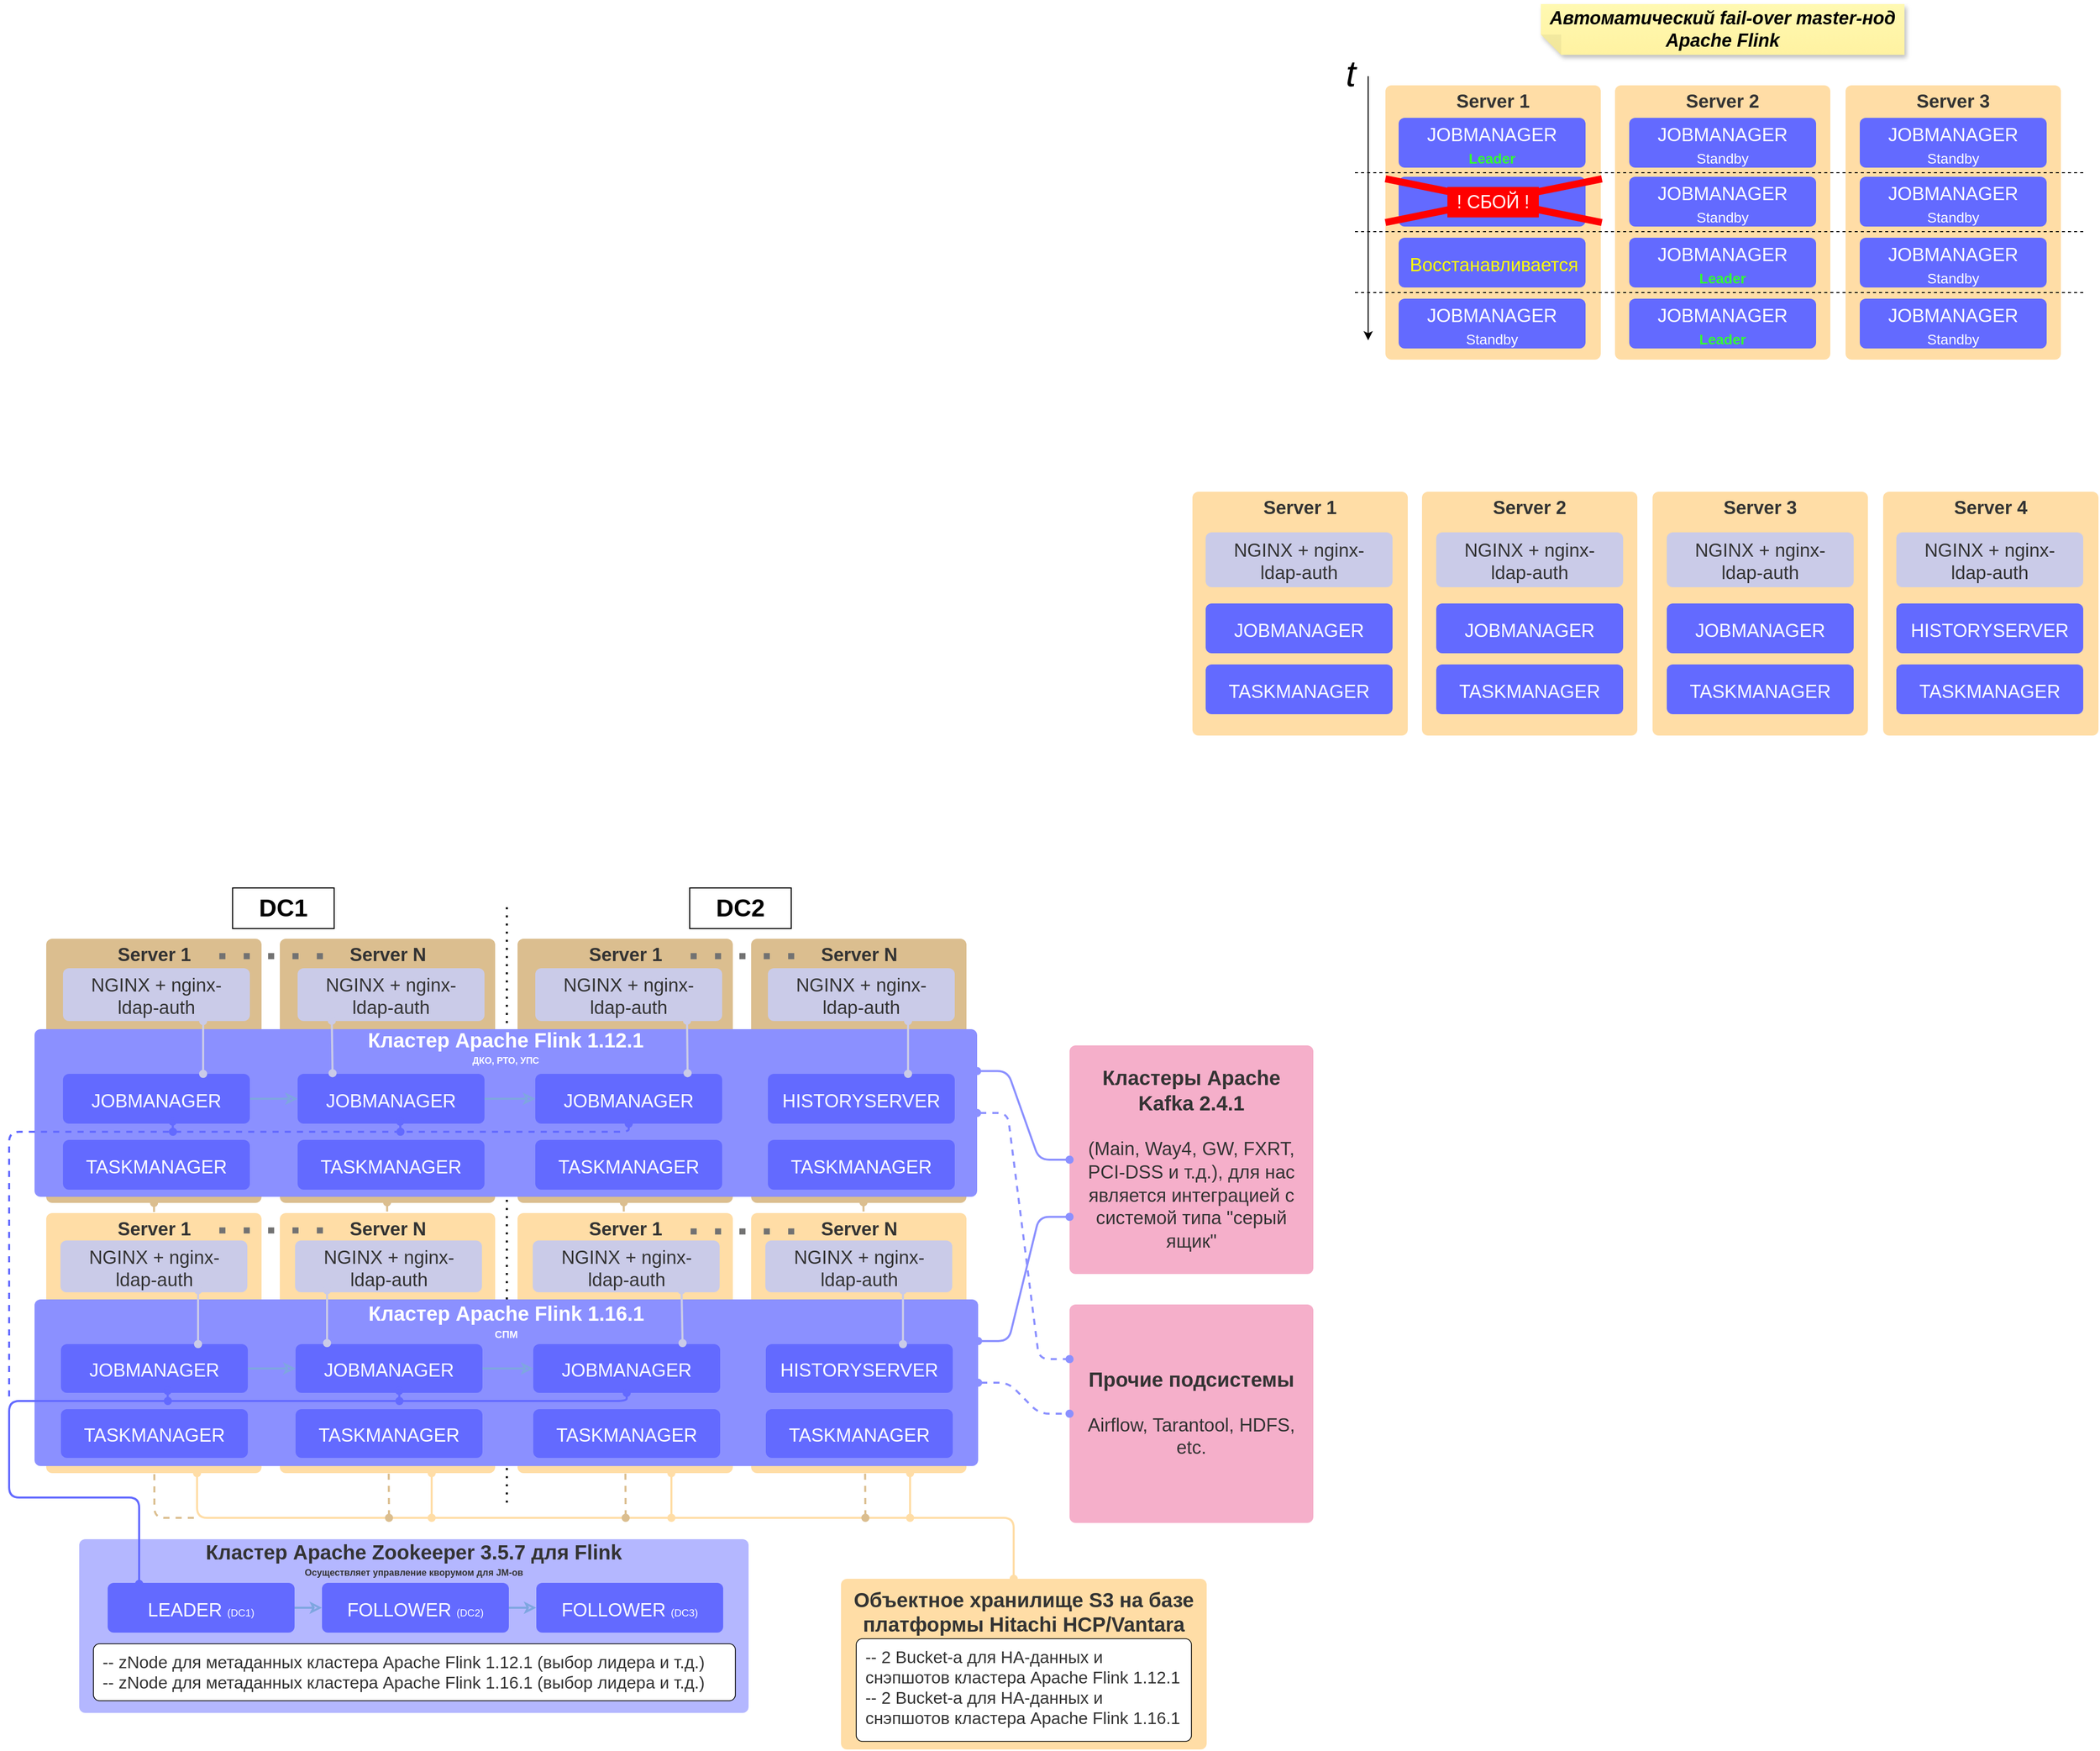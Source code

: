 <mxfile version="24.4.0" type="github">
  <diagram name="Page-1" id="cCI0zkhlKhUhfMkDJvHl">
    <mxGraphModel dx="2074" dy="1961" grid="1" gridSize="10" guides="1" tooltips="1" connect="1" arrows="1" fold="1" page="1" pageScale="1" pageWidth="1169" pageHeight="827" math="0" shadow="0">
      <root>
        <mxCell id="0" />
        <mxCell id="1" parent="0" />
        <UserObject label="Server 1" lucidchartObjectId="HypIMii0T2fg" id="IuxpBFWN_IE3AxqQZIlk-2">
          <mxCell style="html=1;overflow=block;blockSpacing=1;whiteSpace=wrap;fontSize=18.3;fontColor=#333333;fontStyle=1;spacingLeft=8.4;spacingRight=8.4;spacingTop=2.4;spacing=3.6;verticalAlign=top;strokeOpacity=0;fillOpacity=100;rounded=1;absoluteArcSize=1;arcSize=12;fillColor=#ffdda6;strokeWidth=0.8;" parent="1" vertex="1">
            <mxGeometry x="1460" y="-590" width="212" height="270" as="geometry" />
          </mxCell>
        </UserObject>
        <UserObject label="Server 2" lucidchartObjectId="kbqIFTrSSb0c" id="IuxpBFWN_IE3AxqQZIlk-3">
          <mxCell style="html=1;overflow=block;blockSpacing=1;whiteSpace=wrap;fontSize=18.3;fontColor=#333333;fontStyle=1;spacingLeft=8.4;spacingRight=8.4;spacingTop=2.4;spacing=3.6;verticalAlign=top;strokeOpacity=0;fillOpacity=100;rounded=1;absoluteArcSize=1;arcSize=12;fillColor=#ffdda6;strokeWidth=0.8;" parent="1" vertex="1">
            <mxGeometry x="1686" y="-590" width="212" height="270" as="geometry" />
          </mxCell>
        </UserObject>
        <UserObject label="Server 3" lucidchartObjectId="kgqIT20~Yh46" id="IuxpBFWN_IE3AxqQZIlk-4">
          <mxCell style="html=1;overflow=block;blockSpacing=1;whiteSpace=wrap;fontSize=18.3;fontColor=#333333;fontStyle=1;spacingLeft=8.4;spacingRight=8.4;spacingTop=2.4;spacing=3.6;verticalAlign=top;strokeOpacity=0;fillOpacity=100;rounded=1;absoluteArcSize=1;arcSize=12;fillColor=#ffdda6;strokeWidth=0.8;" parent="1" vertex="1">
            <mxGeometry x="1913" y="-590" width="212" height="270" as="geometry" />
          </mxCell>
        </UserObject>
        <UserObject label="Server 1" lucidchartObjectId="HypIMii0T2fg" id="IuxpBFWN_IE3AxqQZIlk-6">
          <mxCell style="html=1;overflow=block;blockSpacing=1;whiteSpace=wrap;fontSize=18.3;fontColor=#333333;fontStyle=1;spacingLeft=8.4;spacingRight=8.4;spacingTop=2.4;spacing=3.6;verticalAlign=top;strokeOpacity=0;fillOpacity=100;rounded=1;absoluteArcSize=1;arcSize=12;fillColor=#ffdda6;strokeWidth=0.8;" parent="1" vertex="1">
            <mxGeometry x="1270" y="-190" width="212" height="240" as="geometry" />
          </mxCell>
        </UserObject>
        <UserObject label="Server 2" lucidchartObjectId="kbqIFTrSSb0c" id="IuxpBFWN_IE3AxqQZIlk-7">
          <mxCell style="html=1;overflow=block;blockSpacing=1;whiteSpace=wrap;fontSize=18.3;fontColor=#333333;fontStyle=1;spacingLeft=8.4;spacingRight=8.4;spacingTop=2.4;spacing=3.6;verticalAlign=top;strokeOpacity=0;fillOpacity=100;rounded=1;absoluteArcSize=1;arcSize=12;fillColor=#ffdda6;strokeWidth=0.8;" parent="1" vertex="1">
            <mxGeometry x="1496" y="-190" width="212" height="240" as="geometry" />
          </mxCell>
        </UserObject>
        <UserObject label="Server 3" lucidchartObjectId="kgqIT20~Yh46" id="IuxpBFWN_IE3AxqQZIlk-8">
          <mxCell style="html=1;overflow=block;blockSpacing=1;whiteSpace=wrap;fontSize=18.3;fontColor=#333333;fontStyle=1;spacingLeft=8.4;spacingRight=8.4;spacingTop=2.4;spacing=3.6;verticalAlign=top;strokeOpacity=0;fillOpacity=100;rounded=1;absoluteArcSize=1;arcSize=12;fillColor=#ffdda6;strokeWidth=0.8;" parent="1" vertex="1">
            <mxGeometry x="1723" y="-190" width="212" height="240" as="geometry" />
          </mxCell>
        </UserObject>
        <UserObject label="Server 4" lucidchartObjectId="NgqIsRjEYktH" id="IuxpBFWN_IE3AxqQZIlk-9">
          <mxCell style="html=1;overflow=block;blockSpacing=1;whiteSpace=wrap;fontSize=18.3;fontColor=#333333;fontStyle=1;spacingLeft=8.4;spacingRight=8.4;spacingTop=2.4;spacing=3.6;verticalAlign=top;strokeOpacity=0;fillOpacity=100;rounded=1;absoluteArcSize=1;arcSize=12;fillColor=#ffdda6;strokeWidth=0.8;" parent="1" vertex="1">
            <mxGeometry x="1950" y="-190" width="212" height="240" as="geometry" />
          </mxCell>
        </UserObject>
        <UserObject label="JOBMANAGER&lt;br&gt;&lt;font color=&quot;#33ff33&quot; style=&quot;font-size: 14px;&quot;&gt;&lt;b&gt;Leader&lt;/b&gt;&lt;/font&gt;" lucidchartObjectId="HypInYoTSrlu" id="IuxpBFWN_IE3AxqQZIlk-11">
          <mxCell style="html=1;overflow=block;blockSpacing=1;whiteSpace=wrap;fontSize=18.3;fontColor=#ffffff;align=center;spacingLeft=8.4;spacingRight=8.4;spacingTop=2.4;spacing=3.6;strokeOpacity=0;fillOpacity=100;rounded=1;absoluteArcSize=1;arcSize=12;fillColor=#636aff;strokeWidth=0.8;" parent="1" vertex="1">
            <mxGeometry x="1473" y="-558" width="184" height="49" as="geometry" />
          </mxCell>
        </UserObject>
        <UserObject label="JOBMANAGER&lt;br&gt;&lt;font style=&quot;font-size: 14px;&quot;&gt;Standby&lt;/font&gt;" lucidchartObjectId="RXpI0It2jUcH" id="IuxpBFWN_IE3AxqQZIlk-13">
          <mxCell style="html=1;overflow=block;blockSpacing=1;whiteSpace=wrap;fontSize=18.3;fontColor=#ffffff;align=center;spacingLeft=8.4;spacingRight=8.4;spacingTop=2.4;spacing=3.6;strokeOpacity=0;fillOpacity=100;rounded=1;absoluteArcSize=1;arcSize=12;fillColor=#636aff;strokeWidth=0.8;" parent="1" vertex="1">
            <mxGeometry x="1700" y="-558" width="184" height="49" as="geometry" />
          </mxCell>
        </UserObject>
        <UserObject label="JOBMANAGER&lt;font style=&quot;font-size: 11px;&quot;&gt;&lt;br&gt;&lt;/font&gt;&lt;font style=&quot;font-size: 14px;&quot;&gt;Standby&lt;/font&gt;" lucidchartObjectId="1XpI324HXPmj" id="IuxpBFWN_IE3AxqQZIlk-15">
          <mxCell style="html=1;overflow=block;blockSpacing=1;whiteSpace=wrap;fontSize=18.3;fontColor=#ffffff;align=center;spacingLeft=8.4;spacingRight=8.4;spacingTop=2.4;spacing=3.6;strokeOpacity=0;fillOpacity=100;rounded=1;absoluteArcSize=1;arcSize=12;fillColor=#636aff;strokeWidth=0.8;" parent="1" vertex="1">
            <mxGeometry x="1927" y="-558" width="184" height="49" as="geometry" />
          </mxCell>
        </UserObject>
        <UserObject label="JOBMANAGER" lucidchartObjectId="HypInYoTSrlu" id="IuxpBFWN_IE3AxqQZIlk-19">
          <mxCell style="html=1;overflow=block;blockSpacing=1;whiteSpace=wrap;fontSize=18.3;fontColor=#ffffff;align=center;spacingLeft=8.4;spacingRight=8.4;spacingTop=2.4;spacing=3.6;strokeOpacity=0;fillOpacity=100;rounded=1;absoluteArcSize=1;arcSize=12;fillColor=#636aff;strokeWidth=0.8;" parent="1" vertex="1">
            <mxGeometry x="1283" y="-80" width="184" height="49" as="geometry" />
          </mxCell>
        </UserObject>
        <UserObject label="TASKMANAGER" lucidchartObjectId="HypIgOagNPgA" id="IuxpBFWN_IE3AxqQZIlk-20">
          <mxCell style="html=1;overflow=block;blockSpacing=1;whiteSpace=wrap;fontSize=18.3;fontColor=#ffffff;align=center;spacingLeft=8.4;spacingRight=8.4;spacingTop=2.4;spacing=3.6;strokeOpacity=0;fillOpacity=100;rounded=1;absoluteArcSize=1;arcSize=12;fillColor=#636aff;strokeWidth=0.8;" parent="1" vertex="1">
            <mxGeometry x="1283" y="-20" width="184" height="49" as="geometry" />
          </mxCell>
        </UserObject>
        <UserObject label="JOBMANAGER" lucidchartObjectId="RXpI0It2jUcH" id="IuxpBFWN_IE3AxqQZIlk-21">
          <mxCell style="html=1;overflow=block;blockSpacing=1;whiteSpace=wrap;fontSize=18.3;fontColor=#ffffff;align=center;spacingLeft=8.4;spacingRight=8.4;spacingTop=2.4;spacing=3.6;strokeOpacity=0;fillOpacity=100;rounded=1;absoluteArcSize=1;arcSize=12;fillColor=#636aff;strokeWidth=0.8;" parent="1" vertex="1">
            <mxGeometry x="1510" y="-80" width="184" height="49" as="geometry" />
          </mxCell>
        </UserObject>
        <UserObject label="TASKMANAGER" lucidchartObjectId="RXpIgnX.f~PW" id="IuxpBFWN_IE3AxqQZIlk-22">
          <mxCell style="html=1;overflow=block;blockSpacing=1;whiteSpace=wrap;fontSize=18.3;fontColor=#ffffff;align=center;spacingLeft=8.4;spacingRight=8.4;spacingTop=2.4;spacing=3.6;strokeOpacity=0;fillOpacity=100;rounded=1;absoluteArcSize=1;arcSize=12;fillColor=#636aff;strokeWidth=0.8;" parent="1" vertex="1">
            <mxGeometry x="1510" y="-20" width="184" height="49" as="geometry" />
          </mxCell>
        </UserObject>
        <UserObject label="JOBMANAGER" lucidchartObjectId="1XpI324HXPmj" id="IuxpBFWN_IE3AxqQZIlk-23">
          <mxCell style="html=1;overflow=block;blockSpacing=1;whiteSpace=wrap;fontSize=18.3;fontColor=#ffffff;align=center;spacingLeft=8.4;spacingRight=8.4;spacingTop=2.4;spacing=3.6;strokeOpacity=0;fillOpacity=100;rounded=1;absoluteArcSize=1;arcSize=12;fillColor=#636aff;strokeWidth=0.8;" parent="1" vertex="1">
            <mxGeometry x="1737" y="-80" width="184" height="49" as="geometry" />
          </mxCell>
        </UserObject>
        <UserObject label="TASKMANAGER" lucidchartObjectId="1XpItajlC~17" id="IuxpBFWN_IE3AxqQZIlk-24">
          <mxCell style="html=1;overflow=block;blockSpacing=1;whiteSpace=wrap;fontSize=18.3;fontColor=#ffffff;align=center;spacingLeft=8.4;spacingRight=8.4;spacingTop=2.4;spacing=3.6;strokeOpacity=0;fillOpacity=100;rounded=1;absoluteArcSize=1;arcSize=12;fillColor=#636aff;strokeWidth=0.8;" parent="1" vertex="1">
            <mxGeometry x="1737" y="-20" width="184" height="49" as="geometry" />
          </mxCell>
        </UserObject>
        <UserObject label="HISTORYSERVER" lucidchartObjectId="8XpIVe4FQzVd" id="IuxpBFWN_IE3AxqQZIlk-25">
          <mxCell style="html=1;overflow=block;blockSpacing=1;whiteSpace=wrap;fontSize=18.3;fontColor=#ffffff;align=center;spacingLeft=8.4;spacingRight=8.4;spacingTop=2.4;spacing=3.6;strokeOpacity=0;fillOpacity=100;rounded=1;absoluteArcSize=1;arcSize=12;fillColor=#636aff;strokeWidth=0.8;" parent="1" vertex="1">
            <mxGeometry x="1963" y="-80" width="184" height="49" as="geometry" />
          </mxCell>
        </UserObject>
        <UserObject label="TASKMANAGER" lucidchartObjectId="8XpI6pTr3cQC" id="IuxpBFWN_IE3AxqQZIlk-26">
          <mxCell style="html=1;overflow=block;blockSpacing=1;whiteSpace=wrap;fontSize=18.3;fontColor=#ffffff;align=center;spacingLeft=8.4;spacingRight=8.4;spacingTop=2.4;spacing=3.6;strokeOpacity=0;fillOpacity=100;rounded=1;absoluteArcSize=1;arcSize=12;fillColor=#636aff;strokeWidth=0.8;" parent="1" vertex="1">
            <mxGeometry x="1963" y="-20" width="184" height="49" as="geometry" />
          </mxCell>
        </UserObject>
        <UserObject label="NGINX + nginx-ldap-auth" lucidchartObjectId="HypIE5tfspSB" id="IuxpBFWN_IE3AxqQZIlk-31">
          <mxCell style="html=1;overflow=block;blockSpacing=1;whiteSpace=wrap;fontSize=18.3;fontColor=#333333;align=center;spacingLeft=8.4;spacingRight=8.4;spacingTop=2.4;spacing=3.6;verticalAlign=middle;strokeOpacity=0;fillOpacity=100;rounded=1;absoluteArcSize=1;arcSize=12;fillColor=#CACBE8;strokeWidth=0.8;" parent="1" vertex="1">
            <mxGeometry x="1283" y="-150" width="184" height="54" as="geometry" />
          </mxCell>
        </UserObject>
        <UserObject label="NGINX + nginx-ldap-auth" lucidchartObjectId="RXpI~8YFsiHd" id="IuxpBFWN_IE3AxqQZIlk-32">
          <mxCell style="html=1;overflow=block;blockSpacing=1;whiteSpace=wrap;fontSize=18.3;fontColor=#333333;align=center;spacingLeft=8.4;spacingRight=8.4;spacingTop=2.4;spacing=3.6;verticalAlign=middle;strokeOpacity=0;fillOpacity=100;rounded=1;absoluteArcSize=1;arcSize=12;fillColor=#CACBE8;strokeWidth=0.8;" parent="1" vertex="1">
            <mxGeometry x="1510" y="-150" width="184" height="54" as="geometry" />
          </mxCell>
        </UserObject>
        <UserObject label="NGINX + nginx-ldap-auth" lucidchartObjectId="1XpIAn_rVOTK" id="IuxpBFWN_IE3AxqQZIlk-33">
          <mxCell style="html=1;overflow=block;blockSpacing=1;whiteSpace=wrap;fontSize=18.3;fontColor=#333333;align=center;spacingLeft=8.4;spacingRight=8.4;spacingTop=2.4;spacing=3.6;verticalAlign=middle;strokeOpacity=0;fillOpacity=100;rounded=1;absoluteArcSize=1;arcSize=12;fillColor=#CACBE8;strokeWidth=0.8;" parent="1" vertex="1">
            <mxGeometry x="1737" y="-150" width="184" height="54" as="geometry" />
          </mxCell>
        </UserObject>
        <UserObject label="NGINX + nginx-ldap-auth" lucidchartObjectId="8XpIHrtV3hBn" id="IuxpBFWN_IE3AxqQZIlk-34">
          <mxCell style="html=1;overflow=block;blockSpacing=1;whiteSpace=wrap;fontSize=18.3;fontColor=#333333;align=center;spacingLeft=8.4;spacingRight=8.4;spacingTop=2.4;spacing=3.6;verticalAlign=middle;strokeOpacity=0;fillOpacity=100;rounded=1;absoluteArcSize=1;arcSize=12;fillColor=#CACBE8;strokeWidth=0.8;strokeColor=#CACBE8;" parent="1" vertex="1">
            <mxGeometry x="1963" y="-150" width="184" height="54" as="geometry" />
          </mxCell>
        </UserObject>
        <mxCell id="yILMz_F42p3W7vGwvf6j-2" style="edgeStyle=none;rounded=1;jumpStyle=none;orthogonalLoop=1;jettySize=auto;html=1;entryX=0.5;entryY=0;entryDx=0;entryDy=0;startArrow=oval;startFill=1;endArrow=oval;endFill=1;strokeColor=#FFDDA6;strokeWidth=2;" parent="1" edge="1">
          <mxGeometry relative="1" as="geometry">
            <Array as="points">
              <mxPoint x="290" y="820" />
              <mxPoint x="1094" y="820" />
            </Array>
            <mxPoint x="290" y="776" as="sourcePoint" />
            <mxPoint x="1094" y="880" as="targetPoint" />
          </mxGeometry>
        </mxCell>
        <mxCell id="yILMz_F42p3W7vGwvf6j-3" style="edgeStyle=none;rounded=1;jumpStyle=none;orthogonalLoop=1;jettySize=auto;html=1;exitX=0.517;exitY=0.998;exitDx=0;exitDy=0;startArrow=oval;startFill=1;endArrow=oval;endFill=1;strokeColor=#DBBE8F;strokeWidth=2;exitPerimeter=0;dashed=1;" parent="1" edge="1">
          <mxGeometry relative="1" as="geometry">
            <mxPoint x="946.104" y="509.48" as="sourcePoint" />
            <mxPoint x="948" y="820" as="targetPoint" />
          </mxGeometry>
        </mxCell>
        <mxCell id="yILMz_F42p3W7vGwvf6j-4" style="edgeStyle=none;rounded=1;jumpStyle=none;orthogonalLoop=1;jettySize=auto;html=1;exitX=0.517;exitY=0.998;exitDx=0;exitDy=0;startArrow=oval;startFill=1;endArrow=oval;endFill=1;strokeColor=#DBBE8F;strokeWidth=2;exitPerimeter=0;dashed=1;" parent="1" edge="1">
          <mxGeometry relative="1" as="geometry">
            <mxPoint x="710.104" y="509.48" as="sourcePoint" />
            <mxPoint x="712" y="820" as="targetPoint" />
          </mxGeometry>
        </mxCell>
        <mxCell id="yILMz_F42p3W7vGwvf6j-5" style="edgeStyle=none;rounded=1;jumpStyle=none;orthogonalLoop=1;jettySize=auto;html=1;exitX=0.517;exitY=0.998;exitDx=0;exitDy=0;startArrow=oval;startFill=1;endArrow=oval;endFill=1;strokeColor=#DBBE8F;strokeWidth=2;exitPerimeter=0;dashed=1;" parent="1" edge="1">
          <mxGeometry relative="1" as="geometry">
            <mxPoint x="477.104" y="509.48" as="sourcePoint" />
            <mxPoint x="479" y="820" as="targetPoint" />
          </mxGeometry>
        </mxCell>
        <mxCell id="yILMz_F42p3W7vGwvf6j-6" style="edgeStyle=none;rounded=1;jumpStyle=none;orthogonalLoop=1;jettySize=auto;html=1;startArrow=oval;startFill=1;endArrow=none;endFill=0;strokeColor=#DBBE8F;strokeWidth=2;dashed=1;" parent="1" source="yILMz_F42p3W7vGwvf6j-8" edge="1">
          <mxGeometry relative="1" as="geometry">
            <mxPoint x="256" y="776" as="sourcePoint" />
            <mxPoint x="290" y="820" as="targetPoint" />
            <Array as="points">
              <mxPoint x="248" y="820" />
            </Array>
          </mxGeometry>
        </mxCell>
        <mxCell id="yILMz_F42p3W7vGwvf6j-7" value="" style="endArrow=none;dashed=1;html=1;dashPattern=1 3;strokeWidth=2;rounded=0;" parent="1" edge="1">
          <mxGeometry width="50" height="50" relative="1" as="geometry">
            <mxPoint x="595" y="805" as="sourcePoint" />
            <mxPoint x="595" y="215" as="targetPoint" />
          </mxGeometry>
        </mxCell>
        <UserObject label="Server 1" lucidchartObjectId="HypIMii0T2fg" id="yILMz_F42p3W7vGwvf6j-8">
          <mxCell style="html=1;overflow=block;blockSpacing=1;whiteSpace=wrap;fontSize=18.3;fontColor=#333333;fontStyle=1;spacingLeft=8.4;spacingRight=8.4;spacingTop=2.4;spacing=3.6;verticalAlign=top;strokeOpacity=0;fillOpacity=100;rounded=1;absoluteArcSize=1;arcSize=12;fillColor=#DBBE8F;strokeWidth=0.8;" parent="1" vertex="1">
            <mxGeometry x="141.5" y="250" width="212" height="260" as="geometry" />
          </mxCell>
        </UserObject>
        <UserObject label="Server N" lucidchartObjectId="kbqIFTrSSb0c" id="yILMz_F42p3W7vGwvf6j-9">
          <mxCell style="html=1;overflow=block;blockSpacing=1;whiteSpace=wrap;fontSize=18.3;fontColor=#333333;fontStyle=1;spacingLeft=8.4;spacingRight=8.4;spacingTop=2.4;spacing=3.6;verticalAlign=top;strokeOpacity=0;fillOpacity=100;rounded=1;absoluteArcSize=1;arcSize=12;fillColor=#DBBE8F;strokeWidth=0.8;" parent="1" vertex="1">
            <mxGeometry x="371.5" y="250" width="212" height="260" as="geometry" />
          </mxCell>
        </UserObject>
        <UserObject label="Server 1" lucidchartObjectId="kgqIT20~Yh46" id="yILMz_F42p3W7vGwvf6j-10">
          <mxCell style="html=1;overflow=block;blockSpacing=1;whiteSpace=wrap;fontSize=18.3;fontColor=#333333;fontStyle=1;spacingLeft=8.4;spacingRight=8.4;spacingTop=2.4;spacing=3.6;verticalAlign=top;strokeOpacity=0;fillOpacity=100;rounded=1;absoluteArcSize=1;arcSize=12;fillColor=#DBBE8F;strokeWidth=0.8;" parent="1" vertex="1">
            <mxGeometry x="605.5" y="250" width="212" height="260" as="geometry" />
          </mxCell>
        </UserObject>
        <UserObject label="Server N" lucidchartObjectId="NgqIsRjEYktH" id="yILMz_F42p3W7vGwvf6j-11">
          <mxCell style="html=1;overflow=block;blockSpacing=1;whiteSpace=wrap;fontSize=18.3;fontColor=#333333;fontStyle=1;spacingLeft=8.4;spacingRight=8.4;spacingTop=2.4;spacing=3.6;verticalAlign=top;strokeOpacity=0;fillOpacity=100;rounded=1;absoluteArcSize=1;arcSize=12;fillColor=#DBBE8F;strokeWidth=0.8;" parent="1" vertex="1">
            <mxGeometry x="835.5" y="250" width="212" height="260" as="geometry" />
          </mxCell>
        </UserObject>
        <UserObject label="Server 1" lucidchartObjectId="HypIMii0T2fg" id="yILMz_F42p3W7vGwvf6j-12">
          <mxCell style="html=1;overflow=block;blockSpacing=1;whiteSpace=wrap;fontSize=18.3;fontColor=#333333;fontStyle=1;spacingLeft=8.4;spacingRight=8.4;spacingTop=2.4;spacing=3.6;verticalAlign=top;strokeOpacity=0;fillOpacity=100;rounded=1;absoluteArcSize=1;arcSize=12;fillColor=#ffdda6;strokeWidth=0.8;" parent="1" vertex="1">
            <mxGeometry x="141.5" y="520" width="212" height="256" as="geometry" />
          </mxCell>
        </UserObject>
        <UserObject label="Server N" lucidchartObjectId="kbqIFTrSSb0c" id="yILMz_F42p3W7vGwvf6j-13">
          <mxCell style="html=1;overflow=block;blockSpacing=1;whiteSpace=wrap;fontSize=18.3;fontColor=#333333;fontStyle=1;spacingLeft=8.4;spacingRight=8.4;spacingTop=2.4;spacing=3.6;verticalAlign=top;strokeOpacity=0;fillOpacity=100;rounded=1;absoluteArcSize=1;arcSize=12;fillColor=#ffdda6;strokeWidth=0.8;" parent="1" vertex="1">
            <mxGeometry x="371.5" y="520" width="212" height="256" as="geometry" />
          </mxCell>
        </UserObject>
        <UserObject label="Server 1" lucidchartObjectId="kgqIT20~Yh46" id="yILMz_F42p3W7vGwvf6j-14">
          <mxCell style="html=1;overflow=block;blockSpacing=1;whiteSpace=wrap;fontSize=18.3;fontColor=#333333;fontStyle=1;spacingLeft=8.4;spacingRight=8.4;spacingTop=2.4;spacing=3.6;verticalAlign=top;strokeOpacity=0;fillOpacity=100;rounded=1;absoluteArcSize=1;arcSize=12;fillColor=#ffdda6;strokeWidth=0.8;" parent="1" vertex="1">
            <mxGeometry x="605.5" y="520" width="212" height="256" as="geometry" />
          </mxCell>
        </UserObject>
        <UserObject label="Server N" lucidchartObjectId="NgqIsRjEYktH" id="yILMz_F42p3W7vGwvf6j-15">
          <mxCell style="html=1;overflow=block;blockSpacing=1;whiteSpace=wrap;fontSize=18.3;fontColor=#333333;fontStyle=1;spacingLeft=8.4;spacingRight=8.4;spacingTop=2.4;spacing=3.6;verticalAlign=top;strokeOpacity=0;fillOpacity=100;rounded=1;absoluteArcSize=1;arcSize=12;fillColor=#ffdda6;strokeWidth=0.8;" parent="1" vertex="1">
            <mxGeometry x="835.5" y="520" width="212" height="256" as="geometry" />
          </mxCell>
        </UserObject>
        <UserObject label="&lt;div style=&quot;display: flex; justify-content: center; text-align: center; align-items: baseline; font-size: 0; line-height: 1.25;margin-left: 8.4px;margin-right: 8.4px;margin-top: 2.4px;margin-top: -2px;&quot;&gt;&lt;font style=&quot;line-height: 0.7;&quot; color=&quot;#FFFFFF&quot;&gt;&lt;b&gt;&lt;span&gt;&lt;span style=&quot;font-size: 20px; line-height: 1;&quot;&gt;Кластер Apache Flink 1.12.1&lt;/span&gt;&lt;/span&gt;&lt;/b&gt;&lt;/font&gt;&lt;/div&gt;&lt;div style=&quot;display: flex; justify-content: center; text-align: center; align-items: baseline; font-size: 0; line-height: 1.25;margin-left: 8.4px;margin-right: 8.4px;margin-top: 2.4px;margin-top: -2px;&quot;&gt;&lt;font color=&quot;#FFFFFF&quot;&gt;&lt;b&gt;&lt;span&gt;&lt;span style=&quot;font-size: 20px;&quot;&gt;&lt;sup&gt;&lt;font style=&quot;font-size: 9px;&quot;&gt;ДКО, РТО, УПС&lt;/font&gt;&lt;/sup&gt;&lt;br&gt;&lt;/span&gt;&lt;span style=&quot;font-size: 18.3px;&quot;&gt; &lt;/span&gt;&lt;/span&gt;&lt;/b&gt;&lt;/font&gt;&lt;/div&gt;" lucidchartObjectId="HypIWP6OqjXQ" id="yILMz_F42p3W7vGwvf6j-16">
          <mxCell style="html=1;overflow=block;blockSpacing=1;whiteSpace=wrap;fontSize=13;spacing=3.6;verticalAlign=top;strokeOpacity=0;fillOpacity=100;rounded=1;absoluteArcSize=1;arcSize=12;fillColor=#8b90ff;strokeWidth=0.8;" parent="1" vertex="1">
            <mxGeometry x="130" y="339" width="928" height="165" as="geometry" />
          </mxCell>
        </UserObject>
        <UserObject label="JOBMANAGER" lucidchartObjectId="HypInYoTSrlu" id="yILMz_F42p3W7vGwvf6j-17">
          <mxCell style="html=1;overflow=block;blockSpacing=1;whiteSpace=wrap;fontSize=18.3;fontColor=#ffffff;align=center;spacingLeft=8.4;spacingRight=8.4;spacingTop=2.4;spacing=3.6;strokeOpacity=0;fillOpacity=100;rounded=1;absoluteArcSize=1;arcSize=12;fillColor=#636aff;strokeWidth=0.8;" parent="1" vertex="1">
            <mxGeometry x="158" y="383" width="184" height="49" as="geometry" />
          </mxCell>
        </UserObject>
        <UserObject label="TASKMANAGER" lucidchartObjectId="HypIgOagNPgA" id="yILMz_F42p3W7vGwvf6j-18">
          <mxCell style="html=1;overflow=block;blockSpacing=1;whiteSpace=wrap;fontSize=18.3;fontColor=#ffffff;align=center;spacingLeft=8.4;spacingRight=8.4;spacingTop=2.4;spacing=3.6;strokeOpacity=0;fillOpacity=100;rounded=1;absoluteArcSize=1;arcSize=12;fillColor=#636aff;strokeWidth=0.8;" parent="1" vertex="1">
            <mxGeometry x="158" y="448" width="184" height="49" as="geometry" />
          </mxCell>
        </UserObject>
        <UserObject label="&lt;div style=&quot;line-height: 0.8;&quot;&gt;Кластер Apache Zookeeper 3.5.7 для Flink&lt;/div&gt;&lt;div&gt;&lt;sup&gt;&lt;font style=&quot;font-size: 9px;&quot;&gt;Осуществляет управление кворумом для JM-ов&lt;/font&gt;&lt;/sup&gt;&lt;br&gt;&lt;/div&gt;" lucidchartObjectId="HypITuTRLqrB" id="yILMz_F42p3W7vGwvf6j-19">
          <mxCell style="html=1;overflow=block;blockSpacing=1;whiteSpace=wrap;fontSize=20;fontColor=#333333;fontStyle=1;spacingLeft=8.4;spacingRight=8.4;spacingTop=2.4;spacing=3.6;verticalAlign=top;strokeOpacity=0;fillOpacity=100;rounded=1;absoluteArcSize=1;arcSize=12;fillColor=#b4b7ff;strokeWidth=0.8;" parent="1" vertex="1">
            <mxGeometry x="174" y="841" width="659" height="171" as="geometry" />
          </mxCell>
        </UserObject>
        <UserObject label="NGINX + nginx-ldap-auth" lucidchartObjectId="HypIE5tfspSB" id="yILMz_F42p3W7vGwvf6j-20">
          <mxCell style="html=1;overflow=block;blockSpacing=1;whiteSpace=wrap;fontSize=18.3;fontColor=#333333;align=center;spacingLeft=8.4;spacingRight=8.4;spacingTop=2.4;spacing=3.6;verticalAlign=middle;strokeOpacity=0;fillOpacity=100;rounded=1;absoluteArcSize=1;arcSize=12;fillColor=#CACBE8;strokeWidth=0.8;" parent="1" vertex="1">
            <mxGeometry x="158" y="279" width="184" height="52" as="geometry" />
          </mxCell>
        </UserObject>
        <UserObject label="&lt;div style=&quot;display: flex; justify-content: center; text-align: center; align-items: baseline; font-size: 0; line-height: 1.25;margin-left: 8.4px;margin-right: 8.4px;margin-top: 2.4px;margin-top: -2px;&quot;&gt;&lt;span&gt;&lt;span style=&quot;font-size:20px;color:#333333;font-weight: bold;&quot;&gt;Кластеры Apache Kafka 2.4.1&lt;br&gt;&lt;/span&gt;&lt;/span&gt;&lt;/div&gt;&lt;div style=&quot;display: flex; justify-content: center; text-align: center; align-items: baseline; font-size: 0; line-height: 1.25;margin-top: -2px;&quot;&gt;&lt;span&gt;&lt;span style=&quot;font-size:13px;color:#333333;&quot;&gt;&lt;span style=&quot;font-size:18.3px;color:#333333;&quot;&gt;&lt;br&gt;(Main, Way4, GW, FXRT, PCI-DSS и т.д.), для нас является интеграцией с системой типа &quot;серый ящик&quot;&lt;/span&gt;&lt;/span&gt;&lt;/span&gt;&lt;/div&gt;" lucidchartObjectId="HypIY8WOg9E5" id="yILMz_F42p3W7vGwvf6j-21">
          <mxCell style="html=1;overflow=block;blockSpacing=1;whiteSpace=wrap;fontSize=13;spacing=3.6;verticalAlign=middle;strokeOpacity=0;fillOpacity=100;rounded=1;absoluteArcSize=1;arcSize=12;fillColor=#f5afca;strokeWidth=0.8;fillStyle=solid;" parent="1" vertex="1">
            <mxGeometry x="1149" y="355" width="240" height="225" as="geometry" />
          </mxCell>
        </UserObject>
        <mxCell id="yILMz_F42p3W7vGwvf6j-22" style="edgeStyle=none;rounded=0;jumpStyle=none;orthogonalLoop=1;jettySize=auto;html=1;exitX=1;exitY=0.5;exitDx=0;exitDy=0;entryX=0;entryY=0.5;entryDx=0;entryDy=0;startArrow=none;startFill=0;endArrow=classic;endFill=0;strokeColor=#7EA6E0;strokeWidth=2;" parent="1" source="yILMz_F42p3W7vGwvf6j-23" target="yILMz_F42p3W7vGwvf6j-25" edge="1">
          <mxGeometry relative="1" as="geometry" />
        </mxCell>
        <UserObject label="LEADER &lt;font style=&quot;font-size: 10px;&quot;&gt;(DC1)&lt;/font&gt;" lucidchartObjectId="CHpIjHfFadM." id="yILMz_F42p3W7vGwvf6j-23">
          <mxCell style="html=1;overflow=block;blockSpacing=1;whiteSpace=wrap;fontSize=18.3;fontColor=#ffffff;align=center;spacingLeft=8.4;spacingRight=8.4;spacingTop=2.4;spacing=3.6;strokeOpacity=0;fillOpacity=100;rounded=1;absoluteArcSize=1;arcSize=12;fillColor=#636aff;strokeWidth=0.8;" parent="1" vertex="1">
            <mxGeometry x="202" y="884" width="184" height="49" as="geometry" />
          </mxCell>
        </UserObject>
        <mxCell id="yILMz_F42p3W7vGwvf6j-24" style="edgeStyle=none;rounded=0;jumpStyle=none;orthogonalLoop=1;jettySize=auto;html=1;exitX=1;exitY=0.5;exitDx=0;exitDy=0;entryX=0;entryY=0.5;entryDx=0;entryDy=0;startArrow=none;startFill=0;endArrow=classic;endFill=0;strokeColor=#7EA6E0;strokeWidth=2;" parent="1" source="yILMz_F42p3W7vGwvf6j-25" target="yILMz_F42p3W7vGwvf6j-26" edge="1">
          <mxGeometry relative="1" as="geometry" />
        </mxCell>
        <UserObject label="FOLLOWER &lt;font style=&quot;font-size: 10px;&quot;&gt;(DC2)&lt;/font&gt;" lucidchartObjectId="RHpIxsBfgAK8" id="yILMz_F42p3W7vGwvf6j-25">
          <mxCell style="html=1;overflow=block;blockSpacing=1;whiteSpace=wrap;fontSize=18.3;fontColor=#ffffff;align=center;spacingLeft=8.4;spacingRight=8.4;spacingTop=2.4;spacing=3.6;strokeOpacity=0;fillOpacity=100;rounded=1;absoluteArcSize=1;arcSize=12;fillColor=#636aff;strokeWidth=0.8;" parent="1" vertex="1">
            <mxGeometry x="413" y="884" width="184" height="49" as="geometry" />
          </mxCell>
        </UserObject>
        <UserObject label="FOLLOWER &lt;font style=&quot;font-size: 10px;&quot;&gt;(DC3)&lt;/font&gt;" lucidchartObjectId="3HpIq~od3WUW" id="yILMz_F42p3W7vGwvf6j-26">
          <mxCell style="html=1;overflow=block;blockSpacing=1;whiteSpace=wrap;fontSize=18.3;fontColor=#ffffff;align=center;spacingLeft=8.4;spacingRight=8.4;spacingTop=2.4;spacing=3.6;strokeOpacity=0;fillOpacity=100;rounded=1;absoluteArcSize=1;arcSize=12;fillColor=#636aff;strokeWidth=0.8;" parent="1" vertex="1">
            <mxGeometry x="624" y="884" width="184" height="49" as="geometry" />
          </mxCell>
        </UserObject>
        <UserObject label="Объектное хранилище S3 на базе платформы Hitachi HCP/Vantara" lucidchartObjectId="_KpIE2-JrPc8" id="yILMz_F42p3W7vGwvf6j-27">
          <mxCell style="html=1;overflow=block;blockSpacing=1;whiteSpace=wrap;fontSize=20;fontColor=#333333;fontStyle=1;align=center;spacing=9;verticalAlign=top;strokeOpacity=0;fillOpacity=100;rounded=1;absoluteArcSize=1;arcSize=12;fillColor=#ffdda6;strokeWidth=0.8;" parent="1" vertex="1">
            <mxGeometry x="924" y="880" width="360" height="168" as="geometry" />
          </mxCell>
        </UserObject>
        <UserObject label="-- zNode для метаданных кластера Apache Flink 1.12.1 (выбор лидера и т.д.)&lt;br&gt;-- zNode для метаданных кластера Apache Flink 1.16.1 (выбор лидера и т.д.)" lucidchartObjectId="hOpICrByE07x" id="yILMz_F42p3W7vGwvf6j-28">
          <mxCell style="html=1;overflow=block;blockSpacing=1;whiteSpace=wrap;fontSize=16.7;fontColor=#333333;align=left;spacing=9;verticalAlign=top;strokeOpacity=100;fillOpacity=100;rounded=1;absoluteArcSize=1;arcSize=12;fillColor=#ffffff;strokeWidth=0.8;" parent="1" vertex="1">
            <mxGeometry x="188" y="944" width="632" height="56" as="geometry" />
          </mxCell>
        </UserObject>
        <UserObject label="-- 2 Bucket-а для HA-данных и снэпшотов кластера Apache Flink 1.12.1&lt;br&gt;-- 2 Bucket-а для HA-данных и снэпшотов кластера Apache Flink 1.16.1" lucidchartObjectId="fSpIcaWIN3Va" id="yILMz_F42p3W7vGwvf6j-29">
          <mxCell style="html=1;overflow=block;blockSpacing=1;whiteSpace=wrap;fontSize=16.7;fontColor=#333333;align=left;spacing=9;verticalAlign=top;strokeOpacity=100;fillOpacity=100;rounded=1;absoluteArcSize=1;arcSize=12;fillColor=#ffffff;strokeWidth=0.8;" parent="1" vertex="1">
            <mxGeometry x="939" y="939" width="330" height="101" as="geometry" />
          </mxCell>
        </UserObject>
        <UserObject label="JOBMANAGER" lucidchartObjectId="RXpI0It2jUcH" id="yILMz_F42p3W7vGwvf6j-30">
          <mxCell style="html=1;overflow=block;blockSpacing=1;whiteSpace=wrap;fontSize=18.3;fontColor=#ffffff;align=center;spacingLeft=8.4;spacingRight=8.4;spacingTop=2.4;spacing=3.6;strokeOpacity=0;fillOpacity=100;rounded=1;absoluteArcSize=1;arcSize=12;fillColor=#636aff;strokeWidth=0.8;" parent="1" vertex="1">
            <mxGeometry x="389" y="383" width="184" height="49" as="geometry" />
          </mxCell>
        </UserObject>
        <UserObject label="TASKMANAGER" lucidchartObjectId="RXpIgnX.f~PW" id="yILMz_F42p3W7vGwvf6j-31">
          <mxCell style="html=1;overflow=block;blockSpacing=1;whiteSpace=wrap;fontSize=18.3;fontColor=#ffffff;align=center;spacingLeft=8.4;spacingRight=8.4;spacingTop=2.4;spacing=3.6;strokeOpacity=0;fillOpacity=100;rounded=1;absoluteArcSize=1;arcSize=12;fillColor=#636aff;strokeWidth=0.8;" parent="1" vertex="1">
            <mxGeometry x="389" y="448" width="184" height="49" as="geometry" />
          </mxCell>
        </UserObject>
        <UserObject label="NGINX + nginx-ldap-auth" lucidchartObjectId="RXpI~8YFsiHd" id="yILMz_F42p3W7vGwvf6j-32">
          <mxCell style="html=1;overflow=block;blockSpacing=1;whiteSpace=wrap;fontSize=18.3;fontColor=#333333;align=center;spacingLeft=8.4;spacingRight=8.4;spacingTop=2.4;spacing=3.6;verticalAlign=middle;strokeOpacity=0;fillOpacity=100;rounded=1;absoluteArcSize=1;arcSize=12;fillColor=#CACBE8;strokeWidth=0.8;" parent="1" vertex="1">
            <mxGeometry x="389" y="279" width="184" height="52" as="geometry" />
          </mxCell>
        </UserObject>
        <UserObject label="JOBMANAGER" lucidchartObjectId="1XpI324HXPmj" id="yILMz_F42p3W7vGwvf6j-33">
          <mxCell style="html=1;overflow=block;blockSpacing=1;whiteSpace=wrap;fontSize=18.3;fontColor=#ffffff;align=center;spacingLeft=8.4;spacingRight=8.4;spacingTop=2.4;spacing=3.6;strokeOpacity=0;fillOpacity=100;rounded=1;absoluteArcSize=1;arcSize=12;fillColor=#636aff;strokeWidth=0.8;" parent="1" vertex="1">
            <mxGeometry x="623" y="383" width="184" height="49" as="geometry" />
          </mxCell>
        </UserObject>
        <UserObject label="TASKMANAGER" lucidchartObjectId="1XpItajlC~17" id="yILMz_F42p3W7vGwvf6j-34">
          <mxCell style="html=1;overflow=block;blockSpacing=1;whiteSpace=wrap;fontSize=18.3;fontColor=#ffffff;align=center;spacingLeft=8.4;spacingRight=8.4;spacingTop=2.4;spacing=3.6;strokeOpacity=0;fillOpacity=100;rounded=1;absoluteArcSize=1;arcSize=12;fillColor=#636aff;strokeWidth=0.8;" parent="1" vertex="1">
            <mxGeometry x="623" y="448" width="184" height="49" as="geometry" />
          </mxCell>
        </UserObject>
        <UserObject label="NGINX + nginx-ldap-auth" lucidchartObjectId="1XpIAn_rVOTK" id="yILMz_F42p3W7vGwvf6j-35">
          <mxCell style="html=1;overflow=block;blockSpacing=1;whiteSpace=wrap;fontSize=18.3;fontColor=#333333;align=center;spacingLeft=8.4;spacingRight=8.4;spacingTop=2.4;spacing=3.6;verticalAlign=middle;strokeOpacity=0;fillOpacity=100;rounded=1;absoluteArcSize=1;arcSize=12;fillColor=#CACBE8;strokeWidth=0.8;" parent="1" vertex="1">
            <mxGeometry x="623" y="279" width="184" height="52" as="geometry" />
          </mxCell>
        </UserObject>
        <UserObject label="HISTORYSERVER" lucidchartObjectId="8XpIVe4FQzVd" id="yILMz_F42p3W7vGwvf6j-36">
          <mxCell style="html=1;overflow=block;blockSpacing=1;whiteSpace=wrap;fontSize=18.3;fontColor=#ffffff;align=center;spacingLeft=8.4;spacingRight=8.4;spacingTop=2.4;spacing=3.6;strokeOpacity=0;fillOpacity=100;rounded=1;absoluteArcSize=1;arcSize=12;fillColor=#636aff;strokeWidth=0.8;" parent="1" vertex="1">
            <mxGeometry x="852" y="383" width="184" height="49" as="geometry" />
          </mxCell>
        </UserObject>
        <UserObject label="TASKMANAGER" lucidchartObjectId="8XpI6pTr3cQC" id="yILMz_F42p3W7vGwvf6j-37">
          <mxCell style="html=1;overflow=block;blockSpacing=1;whiteSpace=wrap;fontSize=18.3;fontColor=#ffffff;align=center;spacingLeft=8.4;spacingRight=8.4;spacingTop=2.4;spacing=3.6;strokeOpacity=0;fillOpacity=100;rounded=1;absoluteArcSize=1;arcSize=12;fillColor=#636aff;strokeWidth=0.8;" parent="1" vertex="1">
            <mxGeometry x="852" y="448" width="184" height="49" as="geometry" />
          </mxCell>
        </UserObject>
        <UserObject label="NGINX + nginx-ldap-auth" lucidchartObjectId="8XpIHrtV3hBn" id="yILMz_F42p3W7vGwvf6j-38">
          <mxCell style="html=1;overflow=block;blockSpacing=1;whiteSpace=wrap;fontSize=18.3;fontColor=#333333;align=center;spacingLeft=8.4;spacingRight=8.4;spacingTop=2.4;spacing=3.6;verticalAlign=middle;strokeOpacity=0;fillOpacity=100;rounded=1;absoluteArcSize=1;arcSize=12;fillColor=#CACBE8;strokeWidth=0.8;strokeColor=#CACBE8;" parent="1" vertex="1">
            <mxGeometry x="852" y="279" width="184" height="52" as="geometry" />
          </mxCell>
        </UserObject>
        <UserObject label="&lt;div style=&quot;display: flex; justify-content: center; text-align: center; align-items: baseline; font-size: 0; line-height: 1.25;margin-left: 8.4px;margin-right: 8.4px;margin-top: 2.4px;margin-top: -2px;&quot;&gt;&lt;span&gt;&lt;span style=&quot;font-size:20px;color:#333333;font-weight: bold;&quot;&gt;Прочие подсистемы&#xa;&lt;/span&gt;&lt;/span&gt;&lt;/div&gt;&lt;div style=&quot;display: flex; justify-content: center; text-align: center; align-items: baseline; font-size: 0; line-height: 1.25;margin-top: -2px;&quot;&gt;&lt;span&gt;&lt;span style=&quot;font-size:13px;color:#333333;&quot;&gt;&lt;span style=&quot;font-size:18.3px;color:#333333;&quot;&gt;&#xa;Airflow, Tarantool, HDFS, etc.&lt;/span&gt;&lt;/span&gt;&lt;/span&gt;&lt;/div&gt;" lucidchartObjectId="QeqI8XKLbhu4" id="yILMz_F42p3W7vGwvf6j-39">
          <mxCell style="html=1;overflow=block;blockSpacing=1;whiteSpace=wrap;fontSize=13;spacing=3.6;verticalAlign=middle;strokeOpacity=0;fillOpacity=100;rounded=1;absoluteArcSize=1;arcSize=12;fillColor=#f5afca;strokeWidth=0.8;fillStyle=solid;" parent="1" vertex="1">
            <mxGeometry x="1149" y="610" width="240" height="215" as="geometry" />
          </mxCell>
        </UserObject>
        <UserObject label="&lt;div style=&quot;line-height: 0.9;&quot;&gt;Кластер Apache Flink 1.16.1&lt;/div&gt;&lt;div&gt;&lt;sup&gt;&lt;font style=&quot;font-size: 10px;&quot;&gt;СПМ&lt;/font&gt;&lt;/sup&gt;&lt;br&gt;&lt;/div&gt;" lucidchartObjectId="WnqImOF1_m_N" id="yILMz_F42p3W7vGwvf6j-40">
          <mxCell style="html=1;overflow=block;blockSpacing=1;whiteSpace=wrap;fontSize=20;fontColor=#ffffff;fontStyle=1;spacingLeft=8.4;spacingRight=8.4;spacingTop=2.4;spacing=3.6;verticalAlign=top;strokeOpacity=0;fillOpacity=100;rounded=1;absoluteArcSize=1;arcSize=12;fillColor=#8b90ff;strokeWidth=0.8;" parent="1" vertex="1">
            <mxGeometry x="130" y="605" width="929" height="164" as="geometry" />
          </mxCell>
        </UserObject>
        <UserObject label="JOBMANAGER" lucidchartObjectId="HypInYoTSrlu" id="yILMz_F42p3W7vGwvf6j-41">
          <mxCell style="html=1;overflow=block;blockSpacing=1;whiteSpace=wrap;fontSize=18.3;fontColor=#ffffff;align=center;spacingLeft=8.4;spacingRight=8.4;spacingTop=2.4;spacing=3.6;strokeOpacity=0;fillOpacity=100;rounded=1;absoluteArcSize=1;arcSize=12;fillColor=#636aff;strokeWidth=0.8;" parent="1" vertex="1">
            <mxGeometry x="156" y="649" width="184" height="48" as="geometry" />
          </mxCell>
        </UserObject>
        <UserObject label="TASKMANAGER" lucidchartObjectId="HypIgOagNPgA" id="yILMz_F42p3W7vGwvf6j-42">
          <mxCell style="html=1;overflow=block;blockSpacing=1;whiteSpace=wrap;fontSize=18.3;fontColor=#ffffff;align=center;spacingLeft=8.4;spacingRight=8.4;spacingTop=2.4;spacing=3.6;strokeOpacity=0;fillOpacity=100;rounded=1;absoluteArcSize=1;arcSize=12;fillColor=#636aff;strokeWidth=0.8;" parent="1" vertex="1">
            <mxGeometry x="156" y="713" width="184" height="48" as="geometry" />
          </mxCell>
        </UserObject>
        <UserObject label="JOBMANAGER" lucidchartObjectId="RXpI0It2jUcH" id="yILMz_F42p3W7vGwvf6j-43">
          <mxCell style="html=1;overflow=block;blockSpacing=1;whiteSpace=wrap;fontSize=18.3;fontColor=#ffffff;align=center;spacingLeft=8.4;spacingRight=8.4;spacingTop=2.4;spacing=3.6;strokeOpacity=0;fillOpacity=100;rounded=1;absoluteArcSize=1;arcSize=12;fillColor=#636aff;strokeWidth=0.8;" parent="1" vertex="1">
            <mxGeometry x="387" y="649" width="184" height="48" as="geometry" />
          </mxCell>
        </UserObject>
        <UserObject label="TASKMANAGER" lucidchartObjectId="RXpIgnX.f~PW" id="yILMz_F42p3W7vGwvf6j-44">
          <mxCell style="html=1;overflow=block;blockSpacing=1;whiteSpace=wrap;fontSize=18.3;fontColor=#ffffff;align=center;spacingLeft=8.4;spacingRight=8.4;spacingTop=2.4;spacing=3.6;strokeOpacity=0;fillOpacity=100;rounded=1;absoluteArcSize=1;arcSize=12;fillColor=#636aff;strokeWidth=0.8;" parent="1" vertex="1">
            <mxGeometry x="387" y="713" width="184" height="48" as="geometry" />
          </mxCell>
        </UserObject>
        <UserObject label="JOBMANAGER" lucidchartObjectId="1XpI324HXPmj" id="yILMz_F42p3W7vGwvf6j-45">
          <mxCell style="html=1;overflow=block;blockSpacing=1;whiteSpace=wrap;fontSize=18.3;fontColor=#ffffff;align=center;spacingLeft=8.4;spacingRight=8.4;spacingTop=2.4;spacing=3.6;strokeOpacity=0;fillOpacity=100;rounded=1;absoluteArcSize=1;arcSize=12;fillColor=#636aff;strokeWidth=0.8;" parent="1" vertex="1">
            <mxGeometry x="621" y="649" width="184" height="48" as="geometry" />
          </mxCell>
        </UserObject>
        <UserObject label="TASKMANAGER" lucidchartObjectId="1XpItajlC~17" id="yILMz_F42p3W7vGwvf6j-46">
          <mxCell style="html=1;overflow=block;blockSpacing=1;whiteSpace=wrap;fontSize=18.3;fontColor=#ffffff;align=center;spacingLeft=8.4;spacingRight=8.4;spacingTop=2.4;spacing=3.6;strokeOpacity=0;fillOpacity=100;rounded=1;absoluteArcSize=1;arcSize=12;fillColor=#636aff;strokeWidth=0.8;" parent="1" vertex="1">
            <mxGeometry x="621" y="713" width="184" height="48" as="geometry" />
          </mxCell>
        </UserObject>
        <UserObject label="HISTORYSERVER" lucidchartObjectId="8XpIVe4FQzVd" id="yILMz_F42p3W7vGwvf6j-47">
          <mxCell style="html=1;overflow=block;blockSpacing=1;whiteSpace=wrap;fontSize=18.3;fontColor=#ffffff;align=center;spacingLeft=8.4;spacingRight=8.4;spacingTop=2.4;spacing=3.6;strokeOpacity=0;fillOpacity=100;rounded=1;absoluteArcSize=1;arcSize=12;fillColor=#636aff;strokeWidth=0.8;" parent="1" vertex="1">
            <mxGeometry x="850" y="649" width="184" height="48" as="geometry" />
          </mxCell>
        </UserObject>
        <UserObject label="TASKMANAGER" lucidchartObjectId="8XpI6pTr3cQC" id="yILMz_F42p3W7vGwvf6j-48">
          <mxCell style="html=1;overflow=block;blockSpacing=1;whiteSpace=wrap;fontSize=18.3;fontColor=#ffffff;align=center;spacingLeft=8.4;spacingRight=8.4;spacingTop=2.4;spacing=3.6;strokeOpacity=0;fillOpacity=100;rounded=1;absoluteArcSize=1;arcSize=12;fillColor=#636aff;strokeWidth=0.8;" parent="1" vertex="1">
            <mxGeometry x="850" y="713" width="184" height="48" as="geometry" />
          </mxCell>
        </UserObject>
        <mxCell id="yILMz_F42p3W7vGwvf6j-49" style="edgeStyle=none;rounded=1;jumpStyle=none;orthogonalLoop=1;jettySize=auto;html=1;startArrow=oval;startFill=1;endArrow=oval;endFill=1;strokeColor=#636AFF;strokeWidth=2;entryX=0.163;entryY=0.02;entryDx=0;entryDy=0;entryPerimeter=0;exitX=0.5;exitY=1;exitDx=0;exitDy=0;" parent="1" source="yILMz_F42p3W7vGwvf6j-45" edge="1">
          <mxGeometry relative="1" as="geometry">
            <mxPoint x="105" y="700" as="sourcePoint" />
            <mxPoint x="232.992" y="884.98" as="targetPoint" />
            <Array as="points">
              <mxPoint x="713" y="705" />
              <mxPoint x="105" y="705" />
              <mxPoint x="105" y="800" />
              <mxPoint x="233" y="800" />
            </Array>
          </mxGeometry>
        </mxCell>
        <mxCell id="yILMz_F42p3W7vGwvf6j-50" style="edgeStyle=entityRelationEdgeStyle;rounded=1;orthogonalLoop=1;jettySize=auto;html=1;exitX=1;exitY=0.25;exitDx=0;exitDy=0;strokeWidth=2;startArrow=oval;startFill=1;endArrow=oval;endFill=1;strokeColor=#8B90FF;" parent="1" source="yILMz_F42p3W7vGwvf6j-16" target="yILMz_F42p3W7vGwvf6j-21" edge="1">
          <mxGeometry relative="1" as="geometry" />
        </mxCell>
        <mxCell id="yILMz_F42p3W7vGwvf6j-51" style="edgeStyle=entityRelationEdgeStyle;rounded=1;orthogonalLoop=1;jettySize=auto;html=1;exitX=1;exitY=0.25;exitDx=0;exitDy=0;entryX=0;entryY=0.75;entryDx=0;entryDy=0;startArrow=oval;startFill=1;endArrow=oval;endFill=1;strokeWidth=2;strokeColor=#8B90FF;" parent="1" source="yILMz_F42p3W7vGwvf6j-40" target="yILMz_F42p3W7vGwvf6j-21" edge="1">
          <mxGeometry relative="1" as="geometry" />
        </mxCell>
        <mxCell id="yILMz_F42p3W7vGwvf6j-52" style="edgeStyle=entityRelationEdgeStyle;rounded=1;orthogonalLoop=1;jettySize=auto;html=1;exitX=1;exitY=0.5;exitDx=0;exitDy=0;entryX=0;entryY=0.25;entryDx=0;entryDy=0;startArrow=oval;startFill=1;endArrow=oval;endFill=1;strokeWidth=2;dashed=1;strokeColor=#8B90FF;" parent="1" source="yILMz_F42p3W7vGwvf6j-16" target="yILMz_F42p3W7vGwvf6j-39" edge="1">
          <mxGeometry relative="1" as="geometry" />
        </mxCell>
        <mxCell id="yILMz_F42p3W7vGwvf6j-53" style="edgeStyle=entityRelationEdgeStyle;rounded=1;orthogonalLoop=1;jettySize=auto;html=1;exitX=1;exitY=0.5;exitDx=0;exitDy=0;startArrow=oval;startFill=1;endArrow=oval;endFill=1;strokeWidth=2;dashed=1;strokeColor=#8B90FF;" parent="1" source="yILMz_F42p3W7vGwvf6j-40" target="yILMz_F42p3W7vGwvf6j-39" edge="1">
          <mxGeometry relative="1" as="geometry" />
        </mxCell>
        <mxCell id="yILMz_F42p3W7vGwvf6j-54" style="edgeStyle=none;rounded=1;jumpStyle=none;orthogonalLoop=1;jettySize=auto;html=1;startArrow=oval;startFill=1;endArrow=oval;endFill=1;strokeColor=#CACBE8;strokeWidth=2;entryX=0.183;entryY=0.994;entryDx=0;entryDy=0;entryPerimeter=0;exitX=0.187;exitY=-0.014;exitDx=0;exitDy=0;exitPerimeter=0;" parent="1" source="yILMz_F42p3W7vGwvf6j-30" target="yILMz_F42p3W7vGwvf6j-32" edge="1">
          <mxGeometry relative="1" as="geometry">
            <mxPoint x="422.408" y="332.676" as="targetPoint" />
            <mxPoint x="461.391" y="384" as="sourcePoint" />
          </mxGeometry>
        </mxCell>
        <mxCell id="yILMz_F42p3W7vGwvf6j-55" style="edgeStyle=none;rounded=1;jumpStyle=none;orthogonalLoop=1;jettySize=auto;html=1;exitX=0.75;exitY=0;exitDx=0;exitDy=0;startArrow=oval;startFill=1;endArrow=oval;endFill=1;strokeColor=#CACBE8;strokeWidth=2;entryX=0.75;entryY=1;entryDx=0;entryDy=0;" parent="1" source="yILMz_F42p3W7vGwvf6j-17" target="yILMz_F42p3W7vGwvf6j-20" edge="1">
          <mxGeometry relative="1" as="geometry">
            <mxPoint x="351" y="369.5" as="targetPoint" />
            <mxPoint x="342" y="369.5" as="sourcePoint" />
          </mxGeometry>
        </mxCell>
        <mxCell id="yILMz_F42p3W7vGwvf6j-56" style="edgeStyle=none;rounded=1;jumpStyle=none;orthogonalLoop=1;jettySize=auto;html=1;exitX=0.75;exitY=0;exitDx=0;exitDy=0;startArrow=oval;startFill=1;endArrow=oval;endFill=1;strokeColor=#CACBE8;strokeWidth=2;entryX=0.75;entryY=1;entryDx=0;entryDy=0;" parent="1" source="yILMz_F42p3W7vGwvf6j-36" target="yILMz_F42p3W7vGwvf6j-38" edge="1">
          <mxGeometry relative="1" as="geometry">
            <mxPoint x="1045" y="408.5" as="targetPoint" />
            <mxPoint x="1036" y="408.5" as="sourcePoint" />
          </mxGeometry>
        </mxCell>
        <mxCell id="yILMz_F42p3W7vGwvf6j-57" style="edgeStyle=none;rounded=1;jumpStyle=none;orthogonalLoop=1;jettySize=auto;html=1;startArrow=oval;startFill=1;endArrow=oval;endFill=1;strokeColor=#CACBE8;strokeWidth=2;exitX=0.812;exitY=0.994;exitDx=0;exitDy=0;exitPerimeter=0;entryX=0.815;entryY=-0.014;entryDx=0;entryDy=0;entryPerimeter=0;" parent="1" source="yILMz_F42p3W7vGwvf6j-35" target="yILMz_F42p3W7vGwvf6j-33" edge="1">
          <mxGeometry relative="1" as="geometry">
            <mxPoint x="772" y="380" as="targetPoint" />
            <mxPoint x="772" y="330" as="sourcePoint" />
          </mxGeometry>
        </mxCell>
        <mxCell id="yILMz_F42p3W7vGwvf6j-58" style="edgeStyle=none;rounded=1;jumpStyle=none;orthogonalLoop=1;jettySize=auto;html=1;exitX=0.75;exitY=1;exitDx=0;exitDy=0;startArrow=oval;startFill=1;endArrow=oval;endFill=1;strokeColor=#FFDDA6;strokeWidth=2;" parent="1" edge="1">
          <mxGeometry relative="1" as="geometry">
            <mxPoint x="992" y="776" as="sourcePoint" />
            <mxPoint x="992" y="820" as="targetPoint" />
          </mxGeometry>
        </mxCell>
        <mxCell id="yILMz_F42p3W7vGwvf6j-59" style="edgeStyle=none;rounded=1;jumpStyle=none;orthogonalLoop=1;jettySize=auto;html=1;exitX=0.75;exitY=1;exitDx=0;exitDy=0;startArrow=oval;startFill=1;endArrow=oval;endFill=1;strokeColor=#FFDDA6;strokeWidth=2;" parent="1" edge="1">
          <mxGeometry relative="1" as="geometry">
            <mxPoint x="757" y="776" as="sourcePoint" />
            <mxPoint x="757" y="820" as="targetPoint" />
          </mxGeometry>
        </mxCell>
        <mxCell id="yILMz_F42p3W7vGwvf6j-60" style="edgeStyle=none;rounded=1;jumpStyle=none;orthogonalLoop=1;jettySize=auto;html=1;exitX=0.75;exitY=1;exitDx=0;exitDy=0;startArrow=oval;startFill=1;endArrow=oval;endFill=1;strokeColor=#FFDDA6;strokeWidth=2;" parent="1" edge="1">
          <mxGeometry relative="1" as="geometry">
            <mxPoint x="521" y="776" as="sourcePoint" />
            <mxPoint x="521" y="820" as="targetPoint" />
          </mxGeometry>
        </mxCell>
        <mxCell id="yILMz_F42p3W7vGwvf6j-61" style="edgeStyle=orthogonalEdgeStyle;rounded=0;orthogonalLoop=1;jettySize=auto;html=1;startArrow=oval;startFill=1;endArrow=oval;endFill=1;strokeWidth=2;strokeColor=#636AFF;" parent="1" edge="1">
          <mxGeometry relative="1" as="geometry">
            <mxPoint x="261.25" y="705" as="targetPoint" />
            <mxPoint x="261" y="695" as="sourcePoint" />
          </mxGeometry>
        </mxCell>
        <UserObject label="NGINX + nginx-ldap-auth" lucidchartObjectId="HypIE5tfspSB" id="yILMz_F42p3W7vGwvf6j-62">
          <mxCell style="html=1;overflow=block;blockSpacing=1;whiteSpace=wrap;fontSize=18.3;fontColor=#333333;align=center;spacingLeft=8.4;spacingRight=8.4;spacingTop=2.4;spacing=3.6;verticalAlign=middle;strokeOpacity=0;fillOpacity=100;rounded=1;absoluteArcSize=1;arcSize=12;fillColor=#CACBE8;strokeWidth=0.8;" parent="1" vertex="1">
            <mxGeometry x="155.5" y="547" width="184" height="51" as="geometry" />
          </mxCell>
        </UserObject>
        <UserObject label="NGINX + nginx-ldap-auth" lucidchartObjectId="RXpI~8YFsiHd" id="yILMz_F42p3W7vGwvf6j-63">
          <mxCell style="html=1;overflow=block;blockSpacing=1;whiteSpace=wrap;fontSize=18.3;fontColor=#333333;align=center;spacingLeft=8.4;spacingRight=8.4;spacingTop=2.4;spacing=3.6;verticalAlign=middle;strokeOpacity=0;fillOpacity=100;rounded=1;absoluteArcSize=1;arcSize=12;fillColor=#CACBE8;strokeWidth=0.8;" parent="1" vertex="1">
            <mxGeometry x="386.5" y="547" width="184" height="51" as="geometry" />
          </mxCell>
        </UserObject>
        <mxCell id="yILMz_F42p3W7vGwvf6j-64" value="" style="edgeStyle=none;rounded=1;jumpStyle=none;orthogonalLoop=1;jettySize=auto;html=1;startArrow=oval;startFill=1;endArrow=none;endFill=0;strokeColor=#636AFF;strokeWidth=2;exitX=0.5;exitY=1;exitDx=0;exitDy=0;dashed=1;" parent="1" source="yILMz_F42p3W7vGwvf6j-33" edge="1">
          <mxGeometry relative="1" as="geometry">
            <mxPoint x="723" y="697" as="sourcePoint" />
            <mxPoint x="105" y="705" as="targetPoint" />
            <Array as="points">
              <mxPoint x="715" y="440" />
              <mxPoint x="105" y="440" />
            </Array>
          </mxGeometry>
        </mxCell>
        <UserObject label="NGINX + nginx-ldap-auth" lucidchartObjectId="1XpIAn_rVOTK" id="yILMz_F42p3W7vGwvf6j-65">
          <mxCell style="html=1;overflow=block;blockSpacing=1;whiteSpace=wrap;fontSize=18.3;fontColor=#333333;align=center;spacingLeft=8.4;spacingRight=8.4;spacingTop=2.4;spacing=3.6;verticalAlign=middle;strokeOpacity=0;fillOpacity=100;rounded=1;absoluteArcSize=1;arcSize=12;fillColor=#CACBE8;strokeWidth=0.8;" parent="1" vertex="1">
            <mxGeometry x="620.5" y="547" width="184" height="51" as="geometry" />
          </mxCell>
        </UserObject>
        <UserObject label="NGINX + nginx-ldap-auth" lucidchartObjectId="8XpIHrtV3hBn" id="yILMz_F42p3W7vGwvf6j-66">
          <mxCell style="html=1;overflow=block;blockSpacing=1;whiteSpace=wrap;fontSize=18.3;fontColor=#333333;align=center;spacingLeft=8.4;spacingRight=8.4;spacingTop=2.4;spacing=3.6;verticalAlign=middle;strokeOpacity=0;fillOpacity=100;rounded=1;absoluteArcSize=1;arcSize=12;fillColor=#CACBE8;strokeWidth=0.8;strokeColor=#CACBE8;" parent="1" vertex="1">
            <mxGeometry x="849.5" y="547" width="184" height="51" as="geometry" />
          </mxCell>
        </UserObject>
        <mxCell id="yILMz_F42p3W7vGwvf6j-67" style="edgeStyle=none;rounded=1;jumpStyle=none;orthogonalLoop=1;jettySize=auto;html=1;startArrow=oval;startFill=1;endArrow=oval;endFill=1;strokeColor=#CACBE8;strokeWidth=2;entryX=0.183;entryY=0.994;entryDx=0;entryDy=0;entryPerimeter=0;exitX=0.187;exitY=-0.014;exitDx=0;exitDy=0;exitPerimeter=0;" parent="1" edge="1">
          <mxGeometry relative="1" as="geometry">
            <mxPoint x="418" y="596" as="targetPoint" />
            <mxPoint x="418" y="648" as="sourcePoint" />
          </mxGeometry>
        </mxCell>
        <mxCell id="yILMz_F42p3W7vGwvf6j-68" style="edgeStyle=none;rounded=1;jumpStyle=none;orthogonalLoop=1;jettySize=auto;html=1;exitX=0.75;exitY=0;exitDx=0;exitDy=0;startArrow=oval;startFill=1;endArrow=oval;endFill=1;strokeColor=#CACBE8;strokeWidth=2;entryX=0.75;entryY=1;entryDx=0;entryDy=0;" parent="1" edge="1">
          <mxGeometry relative="1" as="geometry">
            <mxPoint x="291" y="596" as="targetPoint" />
            <mxPoint x="291" y="649" as="sourcePoint" />
          </mxGeometry>
        </mxCell>
        <mxCell id="yILMz_F42p3W7vGwvf6j-69" style="edgeStyle=none;rounded=1;jumpStyle=none;orthogonalLoop=1;jettySize=auto;html=1;exitX=0.75;exitY=0;exitDx=0;exitDy=0;startArrow=oval;startFill=1;endArrow=oval;endFill=1;strokeColor=#CACBE8;strokeWidth=2;entryX=0.75;entryY=1;entryDx=0;entryDy=0;" parent="1" edge="1">
          <mxGeometry relative="1" as="geometry">
            <mxPoint x="985" y="596" as="targetPoint" />
            <mxPoint x="985" y="649" as="sourcePoint" />
          </mxGeometry>
        </mxCell>
        <mxCell id="yILMz_F42p3W7vGwvf6j-70" style="edgeStyle=none;rounded=1;jumpStyle=none;orthogonalLoop=1;jettySize=auto;html=1;startArrow=oval;startFill=1;endArrow=oval;endFill=1;strokeColor=#CACBE8;strokeWidth=2;exitX=0.812;exitY=0.994;exitDx=0;exitDy=0;exitPerimeter=0;entryX=0.815;entryY=-0.014;entryDx=0;entryDy=0;entryPerimeter=0;" parent="1" edge="1">
          <mxGeometry relative="1" as="geometry">
            <mxPoint x="768" y="648" as="targetPoint" />
            <mxPoint x="767" y="596" as="sourcePoint" />
          </mxGeometry>
        </mxCell>
        <mxCell id="yILMz_F42p3W7vGwvf6j-71" value="&lt;b style=&quot;font-size: 24px;&quot;&gt;DC1&lt;/b&gt;" style="rounded=0;whiteSpace=wrap;html=1;fontSize=24;" parent="1" vertex="1">
          <mxGeometry x="325" y="200" width="100" height="40" as="geometry" />
        </mxCell>
        <mxCell id="yILMz_F42p3W7vGwvf6j-72" value="&lt;b style=&quot;font-size: 24px;&quot;&gt;DC2&lt;/b&gt;" style="rounded=0;whiteSpace=wrap;html=1;fontSize=24;" parent="1" vertex="1">
          <mxGeometry x="775" y="200" width="100" height="40" as="geometry" />
        </mxCell>
        <mxCell id="yILMz_F42p3W7vGwvf6j-73" style="edgeStyle=orthogonalEdgeStyle;rounded=0;orthogonalLoop=1;jettySize=auto;html=1;startArrow=oval;startFill=1;endArrow=oval;endFill=1;strokeWidth=2;strokeColor=#636AFF;" parent="1" edge="1">
          <mxGeometry relative="1" as="geometry">
            <mxPoint x="489.25" y="705" as="targetPoint" />
            <mxPoint x="489" y="695" as="sourcePoint" />
          </mxGeometry>
        </mxCell>
        <mxCell id="yILMz_F42p3W7vGwvf6j-74" style="edgeStyle=orthogonalEdgeStyle;rounded=0;orthogonalLoop=1;jettySize=auto;html=1;startArrow=oval;startFill=1;endArrow=oval;endFill=1;strokeWidth=2;strokeColor=#636AFF;" parent="1" edge="1">
          <mxGeometry relative="1" as="geometry">
            <mxPoint x="266.25" y="440" as="targetPoint" />
            <mxPoint x="266" y="430" as="sourcePoint" />
          </mxGeometry>
        </mxCell>
        <mxCell id="yILMz_F42p3W7vGwvf6j-75" style="edgeStyle=orthogonalEdgeStyle;rounded=0;orthogonalLoop=1;jettySize=auto;html=1;startArrow=oval;startFill=1;endArrow=oval;endFill=1;strokeWidth=2;strokeColor=#636AFF;" parent="1" edge="1">
          <mxGeometry relative="1" as="geometry">
            <mxPoint x="490.25" y="440" as="targetPoint" />
            <mxPoint x="490" y="430" as="sourcePoint" />
          </mxGeometry>
        </mxCell>
        <mxCell id="yILMz_F42p3W7vGwvf6j-76" style="edgeStyle=none;rounded=0;jumpStyle=none;orthogonalLoop=1;jettySize=auto;html=1;exitX=1;exitY=0.5;exitDx=0;exitDy=0;entryX=0;entryY=0.5;entryDx=0;entryDy=0;startArrow=none;startFill=0;endArrow=classic;endFill=0;strokeColor=#7EA6E0;strokeWidth=2;" parent="1" source="yILMz_F42p3W7vGwvf6j-17" target="yILMz_F42p3W7vGwvf6j-30" edge="1">
          <mxGeometry relative="1" as="geometry">
            <mxPoint x="356" y="408" as="sourcePoint" />
            <mxPoint x="383" y="408" as="targetPoint" />
          </mxGeometry>
        </mxCell>
        <mxCell id="yILMz_F42p3W7vGwvf6j-77" style="edgeStyle=none;rounded=0;jumpStyle=none;orthogonalLoop=1;jettySize=auto;html=1;exitX=1;exitY=0.5;exitDx=0;exitDy=0;entryX=0;entryY=0.5;entryDx=0;entryDy=0;startArrow=none;startFill=0;endArrow=classic;endFill=0;strokeColor=#7EA6E0;strokeWidth=2;" parent="1" source="yILMz_F42p3W7vGwvf6j-30" target="yILMz_F42p3W7vGwvf6j-33" edge="1">
          <mxGeometry relative="1" as="geometry">
            <mxPoint x="577" y="420" as="sourcePoint" />
            <mxPoint x="624" y="420" as="targetPoint" />
          </mxGeometry>
        </mxCell>
        <mxCell id="yILMz_F42p3W7vGwvf6j-78" value="" style="endArrow=none;dashed=1;html=1;dashPattern=1 3;strokeWidth=6;rounded=0;entryX=0.818;entryY=0.058;entryDx=0;entryDy=0;entryPerimeter=0;strokeColor=#727272;exitX=0.252;exitY=0.066;exitDx=0;exitDy=0;exitPerimeter=0;" parent="1" edge="1">
          <mxGeometry width="50" height="50" relative="1" as="geometry">
            <mxPoint x="413.924" y="267.16" as="sourcePoint" />
            <mxPoint x="300.916" y="267.08" as="targetPoint" />
          </mxGeometry>
        </mxCell>
        <mxCell id="yILMz_F42p3W7vGwvf6j-79" value="" style="endArrow=none;dashed=1;html=1;dashPattern=1 3;strokeWidth=6;rounded=0;entryX=0.818;entryY=0.058;entryDx=0;entryDy=0;entryPerimeter=0;strokeColor=#727272;exitX=0.252;exitY=0.066;exitDx=0;exitDy=0;exitPerimeter=0;" parent="1" edge="1">
          <mxGeometry width="50" height="50" relative="1" as="geometry">
            <mxPoint x="877.924" y="267.16" as="sourcePoint" />
            <mxPoint x="764.916" y="267.08" as="targetPoint" />
          </mxGeometry>
        </mxCell>
        <mxCell id="yILMz_F42p3W7vGwvf6j-80" value="" style="endArrow=none;dashed=1;html=1;dashPattern=1 3;strokeWidth=6;rounded=0;entryX=0.818;entryY=0.058;entryDx=0;entryDy=0;entryPerimeter=0;strokeColor=#727272;exitX=0.252;exitY=0.066;exitDx=0;exitDy=0;exitPerimeter=0;" parent="1" edge="1">
          <mxGeometry width="50" height="50" relative="1" as="geometry">
            <mxPoint x="413.924" y="537.16" as="sourcePoint" />
            <mxPoint x="300.916" y="537.08" as="targetPoint" />
          </mxGeometry>
        </mxCell>
        <mxCell id="yILMz_F42p3W7vGwvf6j-81" value="" style="endArrow=none;dashed=1;html=1;dashPattern=1 3;strokeWidth=6;rounded=0;entryX=0.818;entryY=0.058;entryDx=0;entryDy=0;entryPerimeter=0;strokeColor=#727272;exitX=0.252;exitY=0.066;exitDx=0;exitDy=0;exitPerimeter=0;" parent="1" edge="1">
          <mxGeometry width="50" height="50" relative="1" as="geometry">
            <mxPoint x="877.924" y="538.16" as="sourcePoint" />
            <mxPoint x="764.916" y="538.08" as="targetPoint" />
          </mxGeometry>
        </mxCell>
        <mxCell id="yILMz_F42p3W7vGwvf6j-82" style="edgeStyle=none;rounded=0;jumpStyle=none;orthogonalLoop=1;jettySize=auto;html=1;exitX=1;exitY=0.5;exitDx=0;exitDy=0;entryX=0;entryY=0.5;entryDx=0;entryDy=0;startArrow=none;startFill=0;endArrow=classic;endFill=0;strokeColor=#7EA6E0;strokeWidth=2;" parent="1" source="yILMz_F42p3W7vGwvf6j-41" target="yILMz_F42p3W7vGwvf6j-43" edge="1">
          <mxGeometry relative="1" as="geometry">
            <mxPoint x="347" y="678" as="sourcePoint" />
            <mxPoint x="394" y="678" as="targetPoint" />
          </mxGeometry>
        </mxCell>
        <mxCell id="yILMz_F42p3W7vGwvf6j-83" style="edgeStyle=none;rounded=0;jumpStyle=none;orthogonalLoop=1;jettySize=auto;html=1;exitX=1;exitY=0.5;exitDx=0;exitDy=0;entryX=0;entryY=0.5;entryDx=0;entryDy=0;startArrow=none;startFill=0;endArrow=classic;endFill=0;strokeColor=#7EA6E0;strokeWidth=2;" parent="1" source="yILMz_F42p3W7vGwvf6j-43" target="yILMz_F42p3W7vGwvf6j-45" edge="1">
          <mxGeometry relative="1" as="geometry">
            <mxPoint x="572" y="668" as="sourcePoint" />
            <mxPoint x="619" y="668" as="targetPoint" />
          </mxGeometry>
        </mxCell>
        <mxCell id="yILMz_F42p3W7vGwvf6j-86" value="" style="endArrow=classic;html=1;rounded=0;" parent="1" edge="1">
          <mxGeometry width="50" height="50" relative="1" as="geometry">
            <mxPoint x="1443" y="-599" as="sourcePoint" />
            <mxPoint x="1443" y="-339" as="targetPoint" />
          </mxGeometry>
        </mxCell>
        <mxCell id="yILMz_F42p3W7vGwvf6j-87" value="&lt;i&gt;&lt;font style=&quot;font-size: 36px;&quot;&gt;t&lt;/font&gt;&lt;/i&gt;" style="text;whiteSpace=wrap;html=1;" parent="1" vertex="1">
          <mxGeometry x="1419" y="-630" width="20" height="40" as="geometry" />
        </mxCell>
        <UserObject label="" lucidchartObjectId="HypInYoTSrlu" id="yILMz_F42p3W7vGwvf6j-88">
          <mxCell style="html=1;overflow=block;blockSpacing=1;whiteSpace=wrap;fontSize=18.3;fontColor=#ffffff;align=center;spacingLeft=8.4;spacingRight=8.4;spacingTop=2.4;spacing=3.6;strokeOpacity=0;fillOpacity=100;rounded=1;absoluteArcSize=1;arcSize=12;fillColor=#636aff;strokeWidth=0.8;" parent="1" vertex="1">
            <mxGeometry x="1473" y="-500" width="184" height="49" as="geometry" />
          </mxCell>
        </UserObject>
        <mxCell id="csOe2-DRXb8adYqgt6AF-2" value="" style="endArrow=none;html=1;rounded=0;entryX=1.005;entryY=0.341;entryDx=0;entryDy=0;entryPerimeter=0;exitX=0;exitY=0.5;exitDx=0;exitDy=0;strokeColor=#FF0000;strokeWidth=7;" edge="1" parent="1" source="IuxpBFWN_IE3AxqQZIlk-2" target="IuxpBFWN_IE3AxqQZIlk-2">
          <mxGeometry width="50" height="50" relative="1" as="geometry">
            <mxPoint x="1340" y="-440" as="sourcePoint" />
            <mxPoint x="1390" y="-490" as="targetPoint" />
          </mxGeometry>
        </mxCell>
        <UserObject label="JOBMANAGER&lt;br&gt;&lt;font style=&quot;font-size: 14px;&quot;&gt;Standby&lt;/font&gt;" lucidchartObjectId="RXpI0It2jUcH" id="yILMz_F42p3W7vGwvf6j-89">
          <mxCell style="html=1;overflow=block;blockSpacing=1;whiteSpace=wrap;fontSize=18.3;fontColor=#ffffff;align=center;spacingLeft=8.4;spacingRight=8.4;spacingTop=2.4;spacing=3.6;strokeOpacity=0;fillOpacity=100;rounded=1;absoluteArcSize=1;arcSize=12;fillColor=#636aff;strokeWidth=0.8;" parent="1" vertex="1">
            <mxGeometry x="1700" y="-500" width="184" height="49" as="geometry" />
          </mxCell>
        </UserObject>
        <UserObject label="JOBMANAGER&lt;font style=&quot;font-size: 11px;&quot;&gt;&lt;br&gt;&lt;/font&gt;&lt;font style=&quot;font-size: 14px;&quot;&gt;Standby&lt;/font&gt;" lucidchartObjectId="1XpI324HXPmj" id="yILMz_F42p3W7vGwvf6j-90">
          <mxCell style="html=1;overflow=block;blockSpacing=1;whiteSpace=wrap;fontSize=18.3;fontColor=#ffffff;align=center;spacingLeft=8.4;spacingRight=8.4;spacingTop=2.4;spacing=3.6;strokeOpacity=0;fillOpacity=100;rounded=1;absoluteArcSize=1;arcSize=12;fillColor=#636aff;strokeWidth=0.8;" parent="1" vertex="1">
            <mxGeometry x="1927" y="-500" width="184" height="49" as="geometry" />
          </mxCell>
        </UserObject>
        <UserObject label="&lt;font color=&quot;#ffff00&quot;&gt;Восстанавливается&lt;/font&gt;" lucidchartObjectId="HypInYoTSrlu" id="yILMz_F42p3W7vGwvf6j-91">
          <mxCell style="html=1;overflow=block;blockSpacing=1;whiteSpace=wrap;fontSize=18.3;fontColor=#ffffff;align=center;spacingLeft=8.4;spacingRight=8.4;spacingTop=2.4;spacing=3.6;strokeOpacity=0;fillOpacity=100;rounded=1;absoluteArcSize=1;arcSize=12;fillColor=#636aff;strokeWidth=0.8;" parent="1" vertex="1">
            <mxGeometry x="1473" y="-440" width="184" height="49" as="geometry" />
          </mxCell>
        </UserObject>
        <UserObject label="JOBMANAGER&lt;br&gt;&lt;font color=&quot;#33ff33&quot; style=&quot;font-size: 14px;&quot;&gt;&lt;b&gt;Leader&lt;/b&gt;&lt;/font&gt;" lucidchartObjectId="RXpI0It2jUcH" id="yILMz_F42p3W7vGwvf6j-92">
          <mxCell style="html=1;overflow=block;blockSpacing=1;whiteSpace=wrap;fontSize=18.3;fontColor=#ffffff;align=center;spacingLeft=8.4;spacingRight=8.4;spacingTop=2.4;spacing=3.6;strokeOpacity=0;fillOpacity=100;rounded=1;absoluteArcSize=1;arcSize=12;fillColor=#636aff;strokeWidth=0.8;" parent="1" vertex="1">
            <mxGeometry x="1700" y="-440" width="184" height="49" as="geometry" />
          </mxCell>
        </UserObject>
        <UserObject label="JOBMANAGER&lt;font style=&quot;font-size: 11px;&quot;&gt;&lt;br&gt;&lt;/font&gt;&lt;font style=&quot;font-size: 14px;&quot;&gt;Standby&lt;/font&gt;" lucidchartObjectId="1XpI324HXPmj" id="yILMz_F42p3W7vGwvf6j-93">
          <mxCell style="html=1;overflow=block;blockSpacing=1;whiteSpace=wrap;fontSize=18.3;fontColor=#ffffff;align=center;spacingLeft=8.4;spacingRight=8.4;spacingTop=2.4;spacing=3.6;strokeOpacity=0;fillOpacity=100;rounded=1;absoluteArcSize=1;arcSize=12;fillColor=#636aff;strokeWidth=0.8;" parent="1" vertex="1">
            <mxGeometry x="1927" y="-440" width="184" height="49" as="geometry" />
          </mxCell>
        </UserObject>
        <UserObject label="JOBMANAGER&lt;br&gt;&lt;font style=&quot;font-size: 14px;&quot;&gt;Standby&lt;/font&gt;" lucidchartObjectId="HypInYoTSrlu" id="yILMz_F42p3W7vGwvf6j-94">
          <mxCell style="html=1;overflow=block;blockSpacing=1;whiteSpace=wrap;fontSize=18.3;fontColor=#ffffff;align=center;spacingLeft=8.4;spacingRight=8.4;spacingTop=2.4;spacing=3.6;strokeOpacity=0;fillOpacity=100;rounded=1;absoluteArcSize=1;arcSize=12;fillColor=#636aff;strokeWidth=0.8;" parent="1" vertex="1">
            <mxGeometry x="1473" y="-380" width="184" height="49" as="geometry" />
          </mxCell>
        </UserObject>
        <UserObject label="JOBMANAGER&lt;br&gt;&lt;font color=&quot;#33ff33&quot; style=&quot;font-size: 14px;&quot;&gt;&lt;b&gt;Leader&lt;/b&gt;&lt;/font&gt;" lucidchartObjectId="RXpI0It2jUcH" id="yILMz_F42p3W7vGwvf6j-95">
          <mxCell style="html=1;overflow=block;blockSpacing=1;whiteSpace=wrap;fontSize=18.3;fontColor=#ffffff;align=center;spacingLeft=8.4;spacingRight=8.4;spacingTop=2.4;spacing=3.6;strokeOpacity=0;fillOpacity=100;rounded=1;absoluteArcSize=1;arcSize=12;fillColor=#636aff;strokeWidth=0.8;" parent="1" vertex="1">
            <mxGeometry x="1700" y="-380" width="184" height="49" as="geometry" />
          </mxCell>
        </UserObject>
        <UserObject label="JOBMANAGER&lt;font style=&quot;font-size: 11px;&quot;&gt;&lt;br&gt;&lt;/font&gt;&lt;font style=&quot;font-size: 14px;&quot;&gt;Standby&lt;/font&gt;" lucidchartObjectId="1XpI324HXPmj" id="yILMz_F42p3W7vGwvf6j-96">
          <mxCell style="html=1;overflow=block;blockSpacing=1;whiteSpace=wrap;fontSize=18.3;fontColor=#ffffff;align=center;spacingLeft=8.4;spacingRight=8.4;spacingTop=2.4;spacing=3.6;strokeOpacity=0;fillOpacity=100;rounded=1;absoluteArcSize=1;arcSize=12;fillColor=#636aff;strokeWidth=0.8;" parent="1" vertex="1">
            <mxGeometry x="1927" y="-380" width="184" height="49" as="geometry" />
          </mxCell>
        </UserObject>
        <mxCell id="yILMz_F42p3W7vGwvf6j-98" value="" style="endArrow=none;dashed=1;html=1;rounded=0;" parent="1" edge="1">
          <mxGeometry width="50" height="50" relative="1" as="geometry">
            <mxPoint x="1430" y="-504" as="sourcePoint" />
            <mxPoint x="2150" y="-504" as="targetPoint" />
          </mxGeometry>
        </mxCell>
        <mxCell id="yILMz_F42p3W7vGwvf6j-99" value="" style="endArrow=none;dashed=1;html=1;rounded=0;" parent="1" edge="1">
          <mxGeometry width="50" height="50" relative="1" as="geometry">
            <mxPoint x="1430" y="-446" as="sourcePoint" />
            <mxPoint x="2150" y="-446" as="targetPoint" />
          </mxGeometry>
        </mxCell>
        <mxCell id="yILMz_F42p3W7vGwvf6j-100" value="" style="endArrow=none;dashed=1;html=1;rounded=0;" parent="1" edge="1">
          <mxGeometry width="50" height="50" relative="1" as="geometry">
            <mxPoint x="1430" y="-386" as="sourcePoint" />
            <mxPoint x="2150" y="-386" as="targetPoint" />
          </mxGeometry>
        </mxCell>
        <mxCell id="csOe2-DRXb8adYqgt6AF-3" value="" style="endArrow=none;html=1;rounded=0;entryX=1.005;entryY=0.341;entryDx=0;entryDy=0;entryPerimeter=0;exitX=0;exitY=0.5;exitDx=0;exitDy=0;strokeColor=#FF0000;strokeWidth=7;" edge="1" parent="1">
          <mxGeometry width="50" height="50" relative="1" as="geometry">
            <mxPoint x="1460" y="-498" as="sourcePoint" />
            <mxPoint x="1673" y="-455" as="targetPoint" />
          </mxGeometry>
        </mxCell>
        <mxCell id="csOe2-DRXb8adYqgt6AF-4" value="&lt;font color=&quot;#ffffff&quot; style=&quot;font-size: 18px;&quot;&gt;&lt;span style=&quot;background-color: rgb(255, 0, 0);&quot;&gt;! СБОЙ ! &lt;br&gt;&lt;/span&gt;&lt;/font&gt;" style="rounded=0;whiteSpace=wrap;html=1;fillColor=#FF0000;strokeColor=none;" vertex="1" parent="1">
          <mxGeometry x="1521" y="-490" width="90" height="30" as="geometry" />
        </mxCell>
        <mxCell id="csOe2-DRXb8adYqgt6AF-7" value="&lt;b&gt;&lt;font style=&quot;font-size: 18px;&quot;&gt;&lt;i&gt;Автоматический fail-over master-нод Apache Flink&lt;/i&gt;&lt;/font&gt;&lt;/b&gt;" style="shape=note;whiteSpace=wrap;html=1;backgroundOutline=1;fontColor=#000000;darkOpacity=0.05;fillColor=#FFF9B2;strokeColor=none;fillStyle=solid;direction=west;gradientDirection=north;gradientColor=#FFF2A1;shadow=1;size=20;pointerEvents=1;" vertex="1" parent="1">
          <mxGeometry x="1613" y="-670" width="358" height="50" as="geometry" />
        </mxCell>
      </root>
    </mxGraphModel>
  </diagram>
</mxfile>
